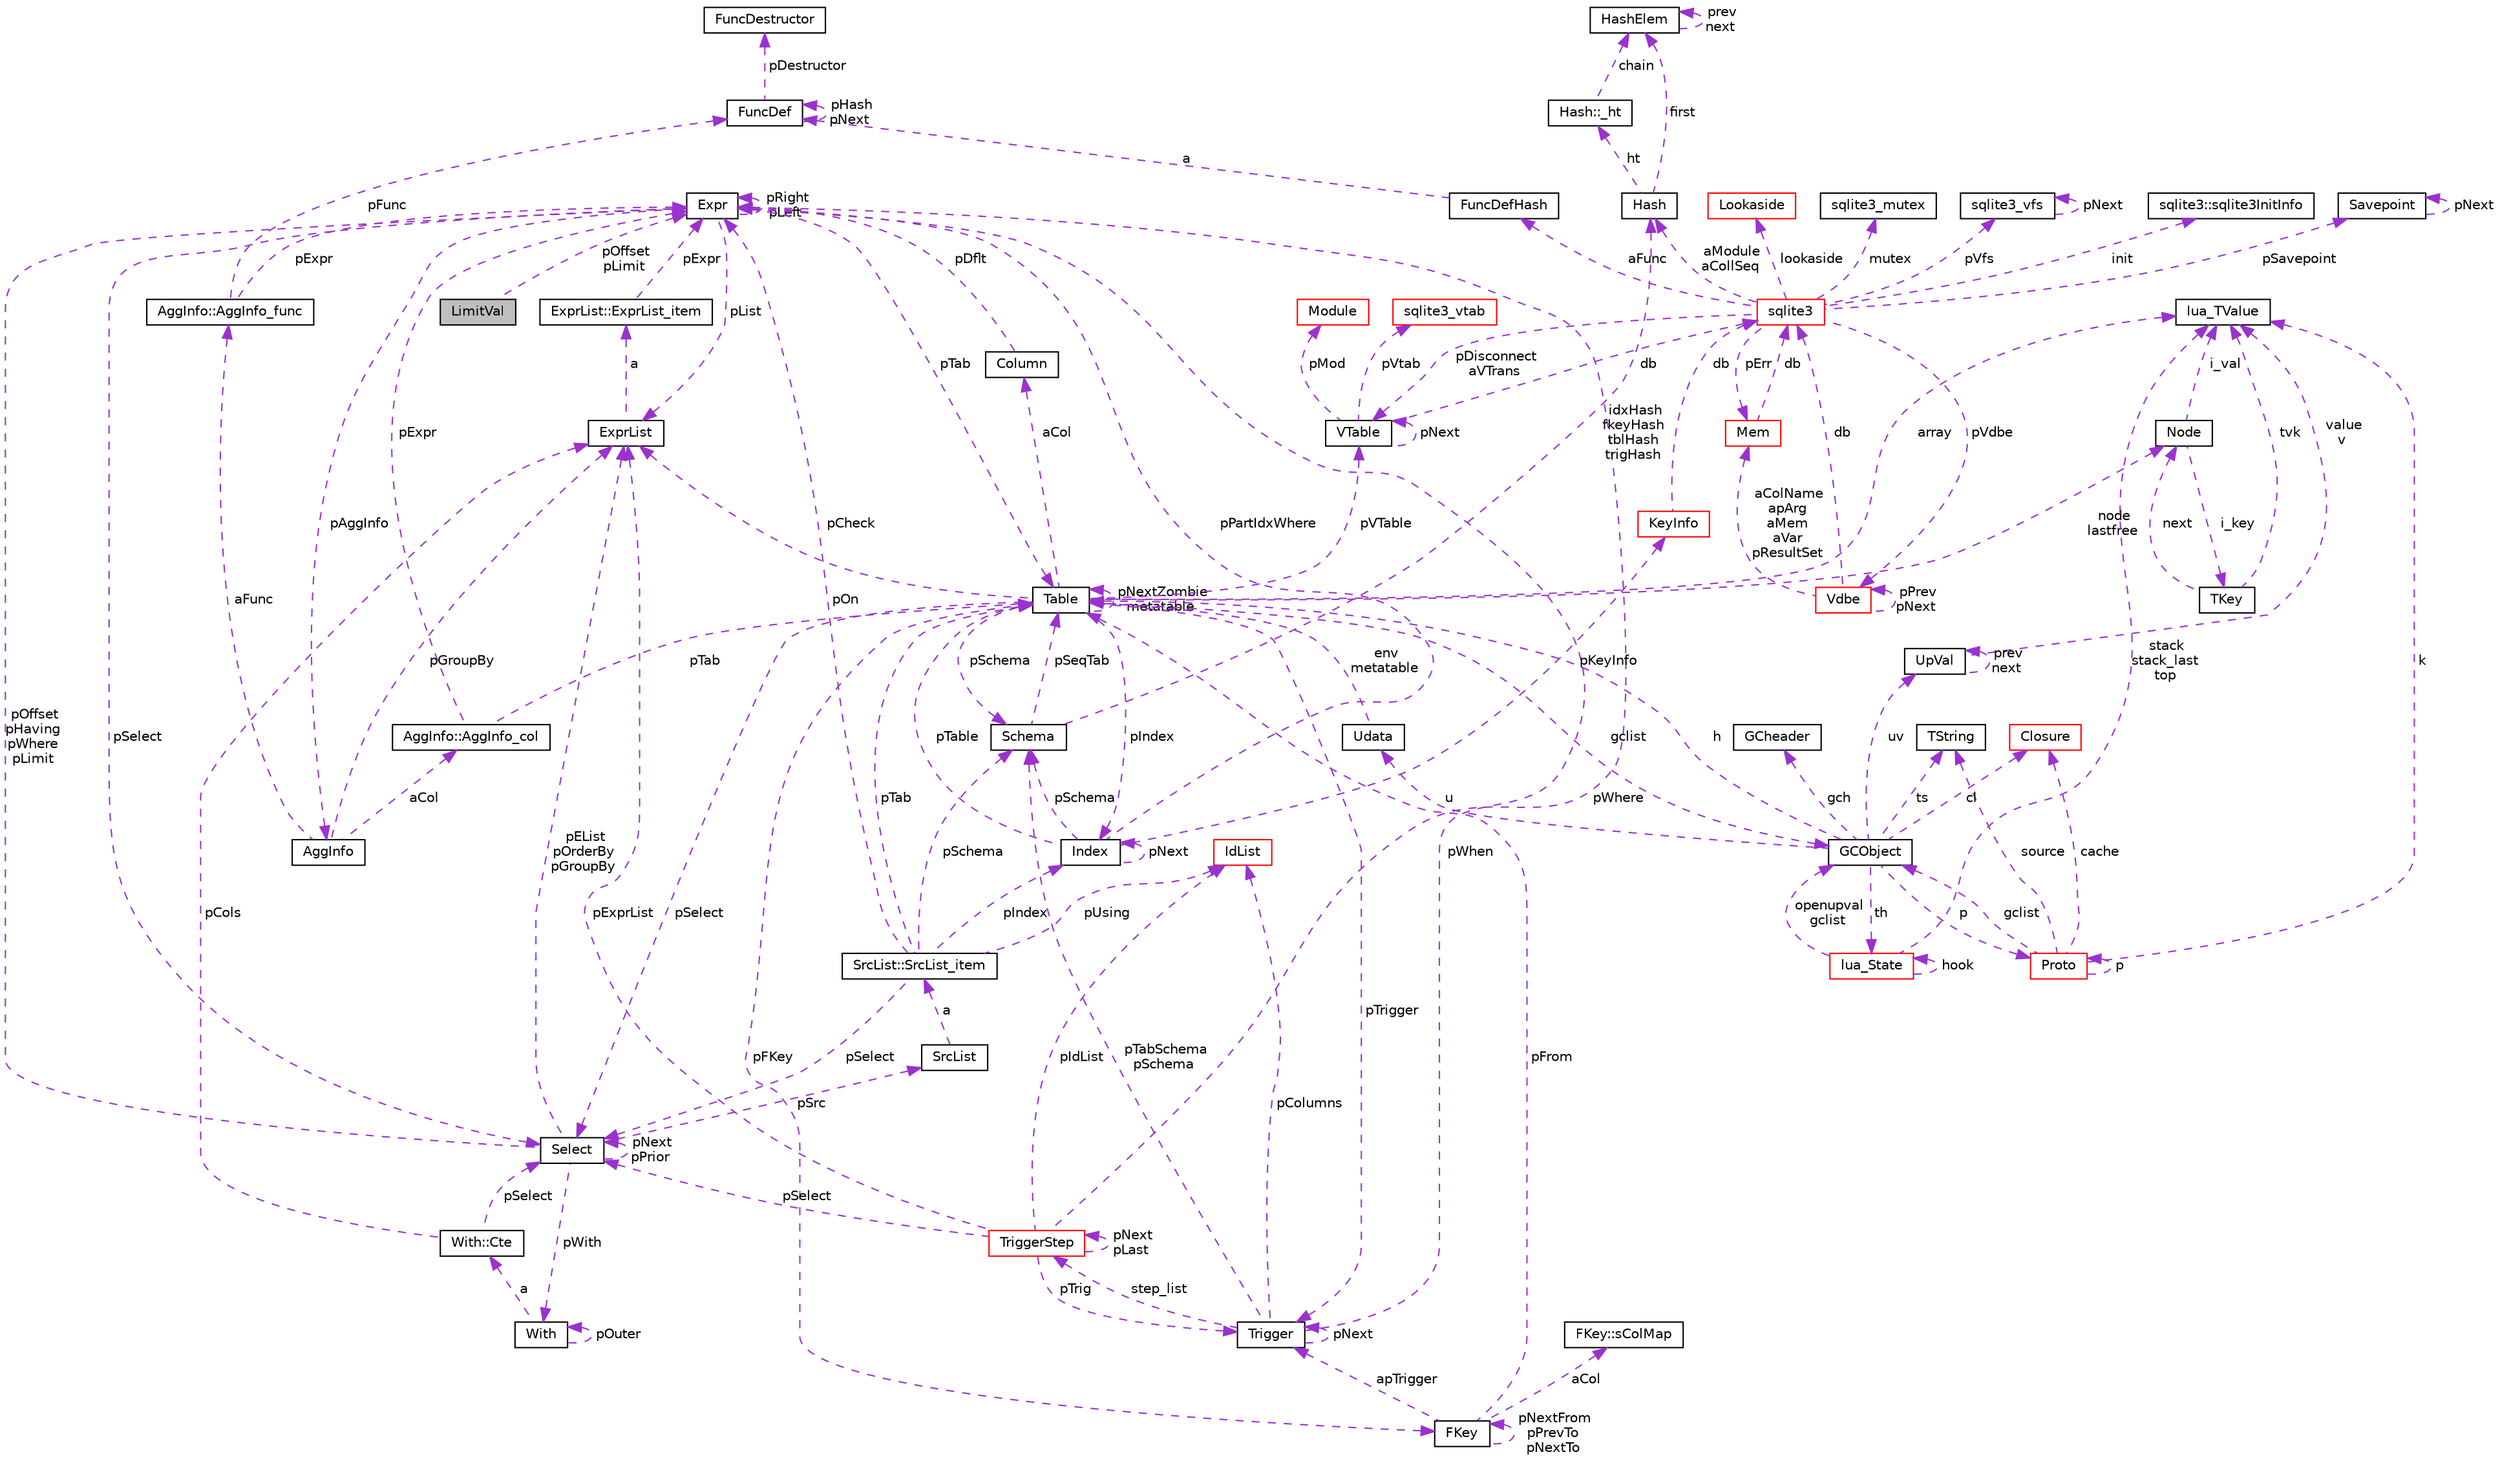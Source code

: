 digraph "LimitVal"
{
  edge [fontname="Helvetica",fontsize="10",labelfontname="Helvetica",labelfontsize="10"];
  node [fontname="Helvetica",fontsize="10",shape=record];
  Node1 [label="LimitVal",height=0.2,width=0.4,color="black", fillcolor="grey75", style="filled", fontcolor="black"];
  Node2 -> Node1 [dir="back",color="darkorchid3",fontsize="10",style="dashed",label=" pOffset\npLimit" ,fontname="Helvetica"];
  Node2 [label="Expr",height=0.2,width=0.4,color="black", fillcolor="white", style="filled",URL="$struct_expr.html"];
  Node3 -> Node2 [dir="back",color="darkorchid3",fontsize="10",style="dashed",label=" pAggInfo" ,fontname="Helvetica"];
  Node3 [label="AggInfo",height=0.2,width=0.4,color="black", fillcolor="white", style="filled",URL="$struct_agg_info.html"];
  Node4 -> Node3 [dir="back",color="darkorchid3",fontsize="10",style="dashed",label=" aCol" ,fontname="Helvetica"];
  Node4 [label="AggInfo::AggInfo_col",height=0.2,width=0.4,color="black", fillcolor="white", style="filled",URL="$struct_agg_info_1_1_agg_info__col.html"];
  Node2 -> Node4 [dir="back",color="darkorchid3",fontsize="10",style="dashed",label=" pExpr" ,fontname="Helvetica"];
  Node5 -> Node4 [dir="back",color="darkorchid3",fontsize="10",style="dashed",label=" pTab" ,fontname="Helvetica"];
  Node5 [label="Table",height=0.2,width=0.4,color="black", fillcolor="white", style="filled",URL="$struct_table.html"];
  Node6 -> Node5 [dir="back",color="darkorchid3",fontsize="10",style="dashed",label=" node\nlastfree" ,fontname="Helvetica"];
  Node6 [label="Node",height=0.2,width=0.4,color="black", fillcolor="white", style="filled",URL="$struct_node.html"];
  Node7 -> Node6 [dir="back",color="darkorchid3",fontsize="10",style="dashed",label=" i_val" ,fontname="Helvetica"];
  Node7 [label="lua_TValue",height=0.2,width=0.4,color="black", fillcolor="white", style="filled",URL="$structlua___t_value.html"];
  Node8 -> Node6 [dir="back",color="darkorchid3",fontsize="10",style="dashed",label=" i_key" ,fontname="Helvetica"];
  Node8 [label="TKey",height=0.2,width=0.4,color="black", fillcolor="white", style="filled",URL="$union_t_key.html"];
  Node6 -> Node8 [dir="back",color="darkorchid3",fontsize="10",style="dashed",label=" next" ,fontname="Helvetica"];
  Node7 -> Node8 [dir="back",color="darkorchid3",fontsize="10",style="dashed",label=" tvk" ,fontname="Helvetica"];
  Node9 -> Node5 [dir="back",color="darkorchid3",fontsize="10",style="dashed",label=" pSchema" ,fontname="Helvetica"];
  Node9 [label="Schema",height=0.2,width=0.4,color="black", fillcolor="white", style="filled",URL="$struct_schema.html"];
  Node5 -> Node9 [dir="back",color="darkorchid3",fontsize="10",style="dashed",label=" pSeqTab" ,fontname="Helvetica"];
  Node10 -> Node9 [dir="back",color="darkorchid3",fontsize="10",style="dashed",label=" idxHash\nfkeyHash\ntblHash\ntrigHash" ,fontname="Helvetica"];
  Node10 [label="Hash",height=0.2,width=0.4,color="black", fillcolor="white", style="filled",URL="$struct_hash.html"];
  Node11 -> Node10 [dir="back",color="darkorchid3",fontsize="10",style="dashed",label=" ht" ,fontname="Helvetica"];
  Node11 [label="Hash::_ht",height=0.2,width=0.4,color="black", fillcolor="white", style="filled",URL="$struct_hash_1_1__ht.html"];
  Node12 -> Node11 [dir="back",color="darkorchid3",fontsize="10",style="dashed",label=" chain" ,fontname="Helvetica"];
  Node12 [label="HashElem",height=0.2,width=0.4,color="black", fillcolor="white", style="filled",URL="$struct_hash_elem.html"];
  Node12 -> Node12 [dir="back",color="darkorchid3",fontsize="10",style="dashed",label=" prev\nnext" ,fontname="Helvetica"];
  Node12 -> Node10 [dir="back",color="darkorchid3",fontsize="10",style="dashed",label=" first" ,fontname="Helvetica"];
  Node7 -> Node5 [dir="back",color="darkorchid3",fontsize="10",style="dashed",label=" array" ,fontname="Helvetica"];
  Node13 -> Node5 [dir="back",color="darkorchid3",fontsize="10",style="dashed",label=" aCol" ,fontname="Helvetica"];
  Node13 [label="Column",height=0.2,width=0.4,color="black", fillcolor="white", style="filled",URL="$struct_column.html"];
  Node2 -> Node13 [dir="back",color="darkorchid3",fontsize="10",style="dashed",label=" pDflt" ,fontname="Helvetica"];
  Node14 -> Node5 [dir="back",color="darkorchid3",fontsize="10",style="dashed",label=" pFKey" ,fontname="Helvetica"];
  Node14 [label="FKey",height=0.2,width=0.4,color="black", fillcolor="white", style="filled",URL="$struct_f_key.html"];
  Node15 -> Node14 [dir="back",color="darkorchid3",fontsize="10",style="dashed",label=" aCol" ,fontname="Helvetica"];
  Node15 [label="FKey::sColMap",height=0.2,width=0.4,color="black", fillcolor="white", style="filled",URL="$struct_f_key_1_1s_col_map.html"];
  Node14 -> Node14 [dir="back",color="darkorchid3",fontsize="10",style="dashed",label=" pNextFrom\npPrevTo\npNextTo" ,fontname="Helvetica"];
  Node5 -> Node14 [dir="back",color="darkorchid3",fontsize="10",style="dashed",label=" pFrom" ,fontname="Helvetica"];
  Node16 -> Node14 [dir="back",color="darkorchid3",fontsize="10",style="dashed",label=" apTrigger" ,fontname="Helvetica"];
  Node16 [label="Trigger",height=0.2,width=0.4,color="black", fillcolor="white", style="filled",URL="$struct_trigger.html"];
  Node17 -> Node16 [dir="back",color="darkorchid3",fontsize="10",style="dashed",label=" step_list" ,fontname="Helvetica"];
  Node17 [label="TriggerStep",height=0.2,width=0.4,color="red", fillcolor="white", style="filled",URL="$struct_trigger_step.html"];
  Node17 -> Node17 [dir="back",color="darkorchid3",fontsize="10",style="dashed",label=" pNext\npLast" ,fontname="Helvetica"];
  Node2 -> Node17 [dir="back",color="darkorchid3",fontsize="10",style="dashed",label=" pWhere" ,fontname="Helvetica"];
  Node18 -> Node17 [dir="back",color="darkorchid3",fontsize="10",style="dashed",label=" pIdList" ,fontname="Helvetica"];
  Node18 [label="IdList",height=0.2,width=0.4,color="red", fillcolor="white", style="filled",URL="$struct_id_list.html"];
  Node19 -> Node17 [dir="back",color="darkorchid3",fontsize="10",style="dashed",label=" pSelect" ,fontname="Helvetica"];
  Node19 [label="Select",height=0.2,width=0.4,color="black", fillcolor="white", style="filled",URL="$struct_select.html"];
  Node2 -> Node19 [dir="back",color="darkorchid3",fontsize="10",style="dashed",label=" pOffset\npHaving\npWhere\npLimit" ,fontname="Helvetica"];
  Node20 -> Node19 [dir="back",color="darkorchid3",fontsize="10",style="dashed",label=" pWith" ,fontname="Helvetica"];
  Node20 [label="With",height=0.2,width=0.4,color="black", fillcolor="white", style="filled",URL="$struct_with.html"];
  Node21 -> Node20 [dir="back",color="darkorchid3",fontsize="10",style="dashed",label=" a" ,fontname="Helvetica"];
  Node21 [label="With::Cte",height=0.2,width=0.4,color="black", fillcolor="white", style="filled",URL="$struct_with_1_1_cte.html"];
  Node19 -> Node21 [dir="back",color="darkorchid3",fontsize="10",style="dashed",label=" pSelect" ,fontname="Helvetica"];
  Node22 -> Node21 [dir="back",color="darkorchid3",fontsize="10",style="dashed",label=" pCols" ,fontname="Helvetica"];
  Node22 [label="ExprList",height=0.2,width=0.4,color="black", fillcolor="white", style="filled",URL="$struct_expr_list.html"];
  Node23 -> Node22 [dir="back",color="darkorchid3",fontsize="10",style="dashed",label=" a" ,fontname="Helvetica"];
  Node23 [label="ExprList::ExprList_item",height=0.2,width=0.4,color="black", fillcolor="white", style="filled",URL="$struct_expr_list_1_1_expr_list__item.html"];
  Node2 -> Node23 [dir="back",color="darkorchid3",fontsize="10",style="dashed",label=" pExpr" ,fontname="Helvetica"];
  Node20 -> Node20 [dir="back",color="darkorchid3",fontsize="10",style="dashed",label=" pOuter" ,fontname="Helvetica"];
  Node19 -> Node19 [dir="back",color="darkorchid3",fontsize="10",style="dashed",label=" pNext\npPrior" ,fontname="Helvetica"];
  Node24 -> Node19 [dir="back",color="darkorchid3",fontsize="10",style="dashed",label=" pSrc" ,fontname="Helvetica"];
  Node24 [label="SrcList",height=0.2,width=0.4,color="black", fillcolor="white", style="filled",URL="$struct_src_list.html"];
  Node25 -> Node24 [dir="back",color="darkorchid3",fontsize="10",style="dashed",label=" a" ,fontname="Helvetica"];
  Node25 [label="SrcList::SrcList_item",height=0.2,width=0.4,color="black", fillcolor="white", style="filled",URL="$struct_src_list_1_1_src_list__item.html"];
  Node9 -> Node25 [dir="back",color="darkorchid3",fontsize="10",style="dashed",label=" pSchema" ,fontname="Helvetica"];
  Node2 -> Node25 [dir="back",color="darkorchid3",fontsize="10",style="dashed",label=" pOn" ,fontname="Helvetica"];
  Node18 -> Node25 [dir="back",color="darkorchid3",fontsize="10",style="dashed",label=" pUsing" ,fontname="Helvetica"];
  Node5 -> Node25 [dir="back",color="darkorchid3",fontsize="10",style="dashed",label=" pTab" ,fontname="Helvetica"];
  Node19 -> Node25 [dir="back",color="darkorchid3",fontsize="10",style="dashed",label=" pSelect" ,fontname="Helvetica"];
  Node26 -> Node25 [dir="back",color="darkorchid3",fontsize="10",style="dashed",label=" pIndex" ,fontname="Helvetica"];
  Node26 [label="Index",height=0.2,width=0.4,color="black", fillcolor="white", style="filled",URL="$struct_index.html"];
  Node9 -> Node26 [dir="back",color="darkorchid3",fontsize="10",style="dashed",label=" pSchema" ,fontname="Helvetica"];
  Node2 -> Node26 [dir="back",color="darkorchid3",fontsize="10",style="dashed",label=" pPartIdxWhere" ,fontname="Helvetica"];
  Node5 -> Node26 [dir="back",color="darkorchid3",fontsize="10",style="dashed",label=" pTable" ,fontname="Helvetica"];
  Node27 -> Node26 [dir="back",color="darkorchid3",fontsize="10",style="dashed",label=" pKeyInfo" ,fontname="Helvetica"];
  Node27 [label="KeyInfo",height=0.2,width=0.4,color="red", fillcolor="white", style="filled",URL="$struct_key_info.html"];
  Node28 -> Node27 [dir="back",color="darkorchid3",fontsize="10",style="dashed",label=" db" ,fontname="Helvetica"];
  Node28 [label="sqlite3",height=0.2,width=0.4,color="red", fillcolor="white", style="filled",URL="$structsqlite3.html"];
  Node29 -> Node28 [dir="back",color="darkorchid3",fontsize="10",style="dashed",label=" pErr" ,fontname="Helvetica"];
  Node29 [label="Mem",height=0.2,width=0.4,color="red", fillcolor="white", style="filled",URL="$struct_mem.html"];
  Node28 -> Node29 [dir="back",color="darkorchid3",fontsize="10",style="dashed",label=" db" ,fontname="Helvetica"];
  Node30 -> Node28 [dir="back",color="darkorchid3",fontsize="10",style="dashed",label=" pVdbe" ,fontname="Helvetica"];
  Node30 [label="Vdbe",height=0.2,width=0.4,color="red", fillcolor="white", style="filled",URL="$struct_vdbe.html"];
  Node30 -> Node30 [dir="back",color="darkorchid3",fontsize="10",style="dashed",label=" pPrev\npNext" ,fontname="Helvetica"];
  Node29 -> Node30 [dir="back",color="darkorchid3",fontsize="10",style="dashed",label=" aColName\napArg\naMem\naVar\npResultSet" ,fontname="Helvetica"];
  Node28 -> Node30 [dir="back",color="darkorchid3",fontsize="10",style="dashed",label=" db" ,fontname="Helvetica"];
  Node31 -> Node28 [dir="back",color="darkorchid3",fontsize="10",style="dashed",label=" pSavepoint" ,fontname="Helvetica"];
  Node31 [label="Savepoint",height=0.2,width=0.4,color="black", fillcolor="white", style="filled",URL="$struct_savepoint.html"];
  Node31 -> Node31 [dir="back",color="darkorchid3",fontsize="10",style="dashed",label=" pNext" ,fontname="Helvetica"];
  Node32 -> Node28 [dir="back",color="darkorchid3",fontsize="10",style="dashed",label=" aFunc" ,fontname="Helvetica"];
  Node32 [label="FuncDefHash",height=0.2,width=0.4,color="black", fillcolor="white", style="filled",URL="$struct_func_def_hash.html"];
  Node33 -> Node32 [dir="back",color="darkorchid3",fontsize="10",style="dashed",label=" a" ,fontname="Helvetica"];
  Node33 [label="FuncDef",height=0.2,width=0.4,color="black", fillcolor="white", style="filled",URL="$struct_func_def.html"];
  Node34 -> Node33 [dir="back",color="darkorchid3",fontsize="10",style="dashed",label=" pDestructor" ,fontname="Helvetica"];
  Node34 [label="FuncDestructor",height=0.2,width=0.4,color="black", fillcolor="white", style="filled",URL="$struct_func_destructor.html"];
  Node33 -> Node33 [dir="back",color="darkorchid3",fontsize="10",style="dashed",label=" pHash\npNext" ,fontname="Helvetica"];
  Node35 -> Node28 [dir="back",color="darkorchid3",fontsize="10",style="dashed",label=" lookaside" ,fontname="Helvetica"];
  Node35 [label="Lookaside",height=0.2,width=0.4,color="red", fillcolor="white", style="filled",URL="$struct_lookaside.html"];
  Node36 -> Node28 [dir="back",color="darkorchid3",fontsize="10",style="dashed",label=" mutex" ,fontname="Helvetica"];
  Node36 [label="sqlite3_mutex",height=0.2,width=0.4,color="black", fillcolor="white", style="filled",URL="$structsqlite3__mutex.html"];
  Node37 -> Node28 [dir="back",color="darkorchid3",fontsize="10",style="dashed",label=" pVfs" ,fontname="Helvetica"];
  Node37 [label="sqlite3_vfs",height=0.2,width=0.4,color="black", fillcolor="white", style="filled",URL="$structsqlite3__vfs.html"];
  Node37 -> Node37 [dir="back",color="darkorchid3",fontsize="10",style="dashed",label=" pNext" ,fontname="Helvetica"];
  Node38 -> Node28 [dir="back",color="darkorchid3",fontsize="10",style="dashed",label=" init" ,fontname="Helvetica"];
  Node38 [label="sqlite3::sqlite3InitInfo",height=0.2,width=0.4,color="black", fillcolor="white", style="filled",URL="$structsqlite3_1_1sqlite3_init_info.html"];
  Node39 -> Node28 [dir="back",color="darkorchid3",fontsize="10",style="dashed",label=" pDisconnect\naVTrans" ,fontname="Helvetica"];
  Node39 [label="VTable",height=0.2,width=0.4,color="black", fillcolor="white", style="filled",URL="$struct_v_table.html"];
  Node28 -> Node39 [dir="back",color="darkorchid3",fontsize="10",style="dashed",label=" db" ,fontname="Helvetica"];
  Node39 -> Node39 [dir="back",color="darkorchid3",fontsize="10",style="dashed",label=" pNext" ,fontname="Helvetica"];
  Node40 -> Node39 [dir="back",color="darkorchid3",fontsize="10",style="dashed",label=" pMod" ,fontname="Helvetica"];
  Node40 [label="Module",height=0.2,width=0.4,color="red", fillcolor="white", style="filled",URL="$struct_module.html"];
  Node41 -> Node39 [dir="back",color="darkorchid3",fontsize="10",style="dashed",label=" pVtab" ,fontname="Helvetica"];
  Node41 [label="sqlite3_vtab",height=0.2,width=0.4,color="red", fillcolor="white", style="filled",URL="$structsqlite3__vtab.html"];
  Node10 -> Node28 [dir="back",color="darkorchid3",fontsize="10",style="dashed",label=" aModule\naCollSeq" ,fontname="Helvetica"];
  Node26 -> Node26 [dir="back",color="darkorchid3",fontsize="10",style="dashed",label=" pNext" ,fontname="Helvetica"];
  Node22 -> Node19 [dir="back",color="darkorchid3",fontsize="10",style="dashed",label=" pEList\npOrderBy\npGroupBy" ,fontname="Helvetica"];
  Node16 -> Node17 [dir="back",color="darkorchid3",fontsize="10",style="dashed",label=" pTrig" ,fontname="Helvetica"];
  Node22 -> Node17 [dir="back",color="darkorchid3",fontsize="10",style="dashed",label=" pExprList" ,fontname="Helvetica"];
  Node9 -> Node16 [dir="back",color="darkorchid3",fontsize="10",style="dashed",label=" pTabSchema\npSchema" ,fontname="Helvetica"];
  Node2 -> Node16 [dir="back",color="darkorchid3",fontsize="10",style="dashed",label=" pWhen" ,fontname="Helvetica"];
  Node18 -> Node16 [dir="back",color="darkorchid3",fontsize="10",style="dashed",label=" pColumns" ,fontname="Helvetica"];
  Node16 -> Node16 [dir="back",color="darkorchid3",fontsize="10",style="dashed",label=" pNext" ,fontname="Helvetica"];
  Node39 -> Node5 [dir="back",color="darkorchid3",fontsize="10",style="dashed",label=" pVTable" ,fontname="Helvetica"];
  Node5 -> Node5 [dir="back",color="darkorchid3",fontsize="10",style="dashed",label=" pNextZombie\nmetatable" ,fontname="Helvetica"];
  Node16 -> Node5 [dir="back",color="darkorchid3",fontsize="10",style="dashed",label=" pTrigger" ,fontname="Helvetica"];
  Node19 -> Node5 [dir="back",color="darkorchid3",fontsize="10",style="dashed",label=" pSelect" ,fontname="Helvetica"];
  Node42 -> Node5 [dir="back",color="darkorchid3",fontsize="10",style="dashed",label=" gclist" ,fontname="Helvetica"];
  Node42 [label="GCObject",height=0.2,width=0.4,color="black", fillcolor="white", style="filled",URL="$union_g_c_object.html"];
  Node43 -> Node42 [dir="back",color="darkorchid3",fontsize="10",style="dashed",label=" uv" ,fontname="Helvetica"];
  Node43 [label="UpVal",height=0.2,width=0.4,color="black", fillcolor="white", style="filled",URL="$struct_up_val.html"];
  Node43 -> Node43 [dir="back",color="darkorchid3",fontsize="10",style="dashed",label=" prev\nnext" ,fontname="Helvetica"];
  Node7 -> Node43 [dir="back",color="darkorchid3",fontsize="10",style="dashed",label=" value\nv" ,fontname="Helvetica"];
  Node44 -> Node42 [dir="back",color="darkorchid3",fontsize="10",style="dashed",label=" p" ,fontname="Helvetica"];
  Node44 [label="Proto",height=0.2,width=0.4,color="red", fillcolor="white", style="filled",URL="$struct_proto.html"];
  Node7 -> Node44 [dir="back",color="darkorchid3",fontsize="10",style="dashed",label=" k" ,fontname="Helvetica"];
  Node44 -> Node44 [dir="back",color="darkorchid3",fontsize="10",style="dashed",label=" p" ,fontname="Helvetica"];
  Node45 -> Node44 [dir="back",color="darkorchid3",fontsize="10",style="dashed",label=" source" ,fontname="Helvetica"];
  Node45 [label="TString",height=0.2,width=0.4,color="black", fillcolor="white", style="filled",URL="$union_t_string.html"];
  Node46 -> Node44 [dir="back",color="darkorchid3",fontsize="10",style="dashed",label=" cache" ,fontname="Helvetica"];
  Node46 [label="Closure",height=0.2,width=0.4,color="red", fillcolor="white", style="filled",URL="$union_closure.html"];
  Node42 -> Node44 [dir="back",color="darkorchid3",fontsize="10",style="dashed",label=" gclist" ,fontname="Helvetica"];
  Node45 -> Node42 [dir="back",color="darkorchid3",fontsize="10",style="dashed",label=" ts" ,fontname="Helvetica"];
  Node46 -> Node42 [dir="back",color="darkorchid3",fontsize="10",style="dashed",label=" cl" ,fontname="Helvetica"];
  Node47 -> Node42 [dir="back",color="darkorchid3",fontsize="10",style="dashed",label=" gch" ,fontname="Helvetica"];
  Node47 [label="GCheader",height=0.2,width=0.4,color="black", fillcolor="white", style="filled",URL="$struct_g_cheader.html"];
  Node5 -> Node42 [dir="back",color="darkorchid3",fontsize="10",style="dashed",label=" h" ,fontname="Helvetica"];
  Node48 -> Node42 [dir="back",color="darkorchid3",fontsize="10",style="dashed",label=" u" ,fontname="Helvetica"];
  Node48 [label="Udata",height=0.2,width=0.4,color="black", fillcolor="white", style="filled",URL="$union_udata.html"];
  Node5 -> Node48 [dir="back",color="darkorchid3",fontsize="10",style="dashed",label=" env\nmetatable" ,fontname="Helvetica"];
  Node49 -> Node42 [dir="back",color="darkorchid3",fontsize="10",style="dashed",label=" th" ,fontname="Helvetica"];
  Node49 [label="lua_State",height=0.2,width=0.4,color="red", fillcolor="white", style="filled",URL="$structlua___state.html"];
  Node7 -> Node49 [dir="back",color="darkorchid3",fontsize="10",style="dashed",label=" stack\nstack_last\ntop" ,fontname="Helvetica"];
  Node42 -> Node49 [dir="back",color="darkorchid3",fontsize="10",style="dashed",label=" openupval\ngclist" ,fontname="Helvetica"];
  Node49 -> Node49 [dir="back",color="darkorchid3",fontsize="10",style="dashed",label=" hook" ,fontname="Helvetica"];
  Node22 -> Node5 [dir="back",color="darkorchid3",fontsize="10",style="dashed",label=" pCheck" ,fontname="Helvetica"];
  Node26 -> Node5 [dir="back",color="darkorchid3",fontsize="10",style="dashed",label=" pIndex" ,fontname="Helvetica"];
  Node50 -> Node3 [dir="back",color="darkorchid3",fontsize="10",style="dashed",label=" aFunc" ,fontname="Helvetica"];
  Node50 [label="AggInfo::AggInfo_func",height=0.2,width=0.4,color="black", fillcolor="white", style="filled",URL="$struct_agg_info_1_1_agg_info__func.html"];
  Node2 -> Node50 [dir="back",color="darkorchid3",fontsize="10",style="dashed",label=" pExpr" ,fontname="Helvetica"];
  Node33 -> Node50 [dir="back",color="darkorchid3",fontsize="10",style="dashed",label=" pFunc" ,fontname="Helvetica"];
  Node22 -> Node3 [dir="back",color="darkorchid3",fontsize="10",style="dashed",label=" pGroupBy" ,fontname="Helvetica"];
  Node2 -> Node2 [dir="back",color="darkorchid3",fontsize="10",style="dashed",label=" pRight\npLeft" ,fontname="Helvetica"];
  Node5 -> Node2 [dir="back",color="darkorchid3",fontsize="10",style="dashed",label=" pTab" ,fontname="Helvetica"];
  Node19 -> Node2 [dir="back",color="darkorchid3",fontsize="10",style="dashed",label=" pSelect" ,fontname="Helvetica"];
  Node22 -> Node2 [dir="back",color="darkorchid3",fontsize="10",style="dashed",label=" pList" ,fontname="Helvetica"];
}
